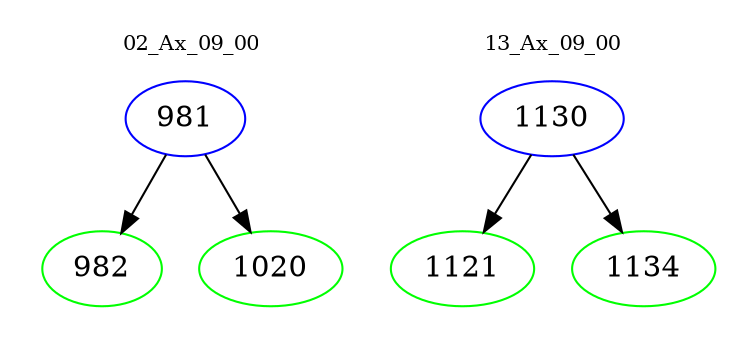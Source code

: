 digraph{
subgraph cluster_0 {
color = white
label = "02_Ax_09_00";
fontsize=10;
T0_981 [label="981", color="blue"]
T0_981 -> T0_982 [color="black"]
T0_982 [label="982", color="green"]
T0_981 -> T0_1020 [color="black"]
T0_1020 [label="1020", color="green"]
}
subgraph cluster_1 {
color = white
label = "13_Ax_09_00";
fontsize=10;
T1_1130 [label="1130", color="blue"]
T1_1130 -> T1_1121 [color="black"]
T1_1121 [label="1121", color="green"]
T1_1130 -> T1_1134 [color="black"]
T1_1134 [label="1134", color="green"]
}
}
